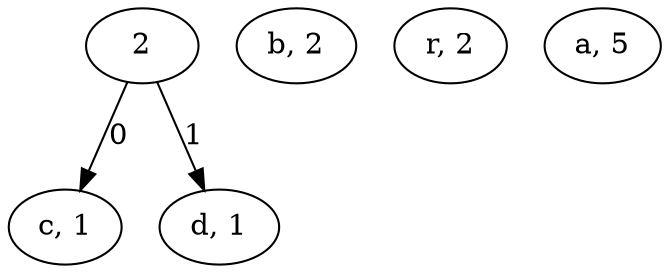 digraph graphname {
	subgraph {
		"2" -> "c, 1" [label = "0"];
		"2" -> "d, 1" [label = "1"];
	}

	subgraph {
		"b, 2";
	}

	subgraph {
		"r, 2";
	}

	subgraph {
		"a, 5";
	}
}